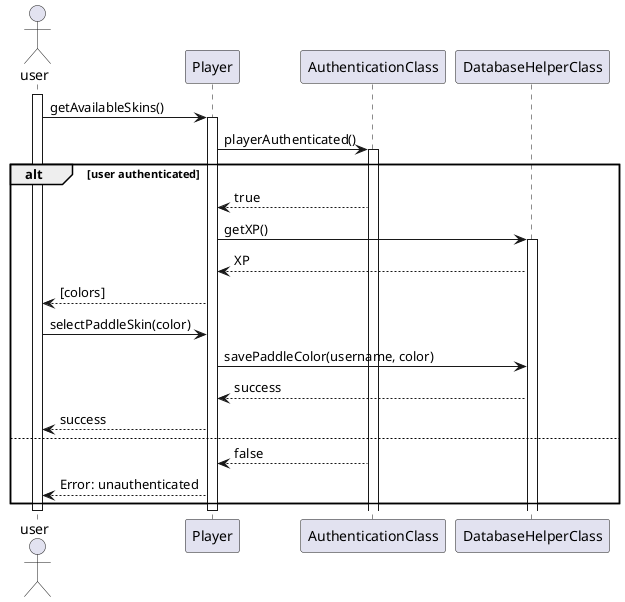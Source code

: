 @startuml
actor user

participant Player as U
participant AuthenticationClass as A
participant DatabaseHelperClass as db


activate user
        user -> U: getAvailableSkins()
        activate U
                U -> A: playerAuthenticated()
                activate A
                        alt user authenticated
                                A --> U: true
                                U -> db: getXP()
                                activate db
                                db --> U: XP
                                        U --> user: [colors]
                                        user -> U: selectPaddleSkin(color)
                                        U -> db: savePaddleColor(username, color)
                                        db --> U: success
                                        U --> user: success
                                else
                                        A --> U: false
                                        U --> user: Error: unauthenticated
                                end
                                
        deactivate U
        
deactivate user
@enduml

